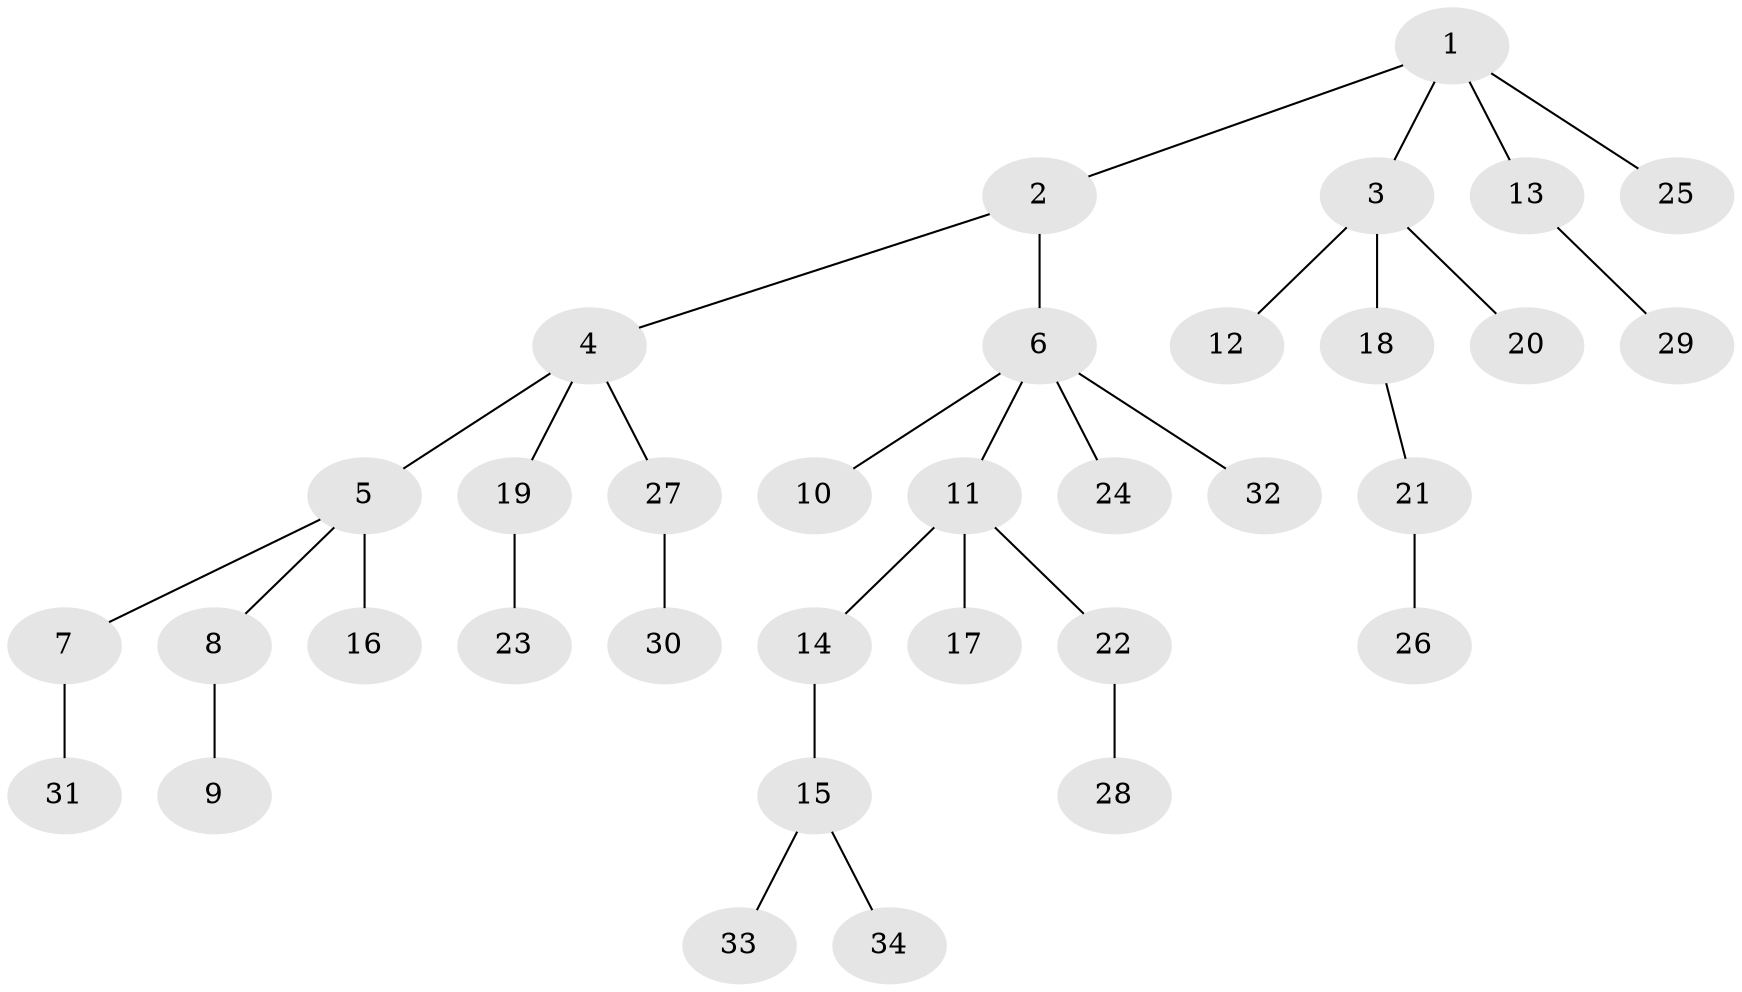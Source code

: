 // original degree distribution, {5: 0.05357142857142857, 4: 0.05357142857142857, 1: 0.5, 6: 0.017857142857142856, 3: 0.125, 2: 0.25}
// Generated by graph-tools (version 1.1) at 2025/51/03/04/25 22:51:39]
// undirected, 34 vertices, 33 edges
graph export_dot {
  node [color=gray90,style=filled];
  1;
  2;
  3;
  4;
  5;
  6;
  7;
  8;
  9;
  10;
  11;
  12;
  13;
  14;
  15;
  16;
  17;
  18;
  19;
  20;
  21;
  22;
  23;
  24;
  25;
  26;
  27;
  28;
  29;
  30;
  31;
  32;
  33;
  34;
  1 -- 2 [weight=1.0];
  1 -- 3 [weight=1.0];
  1 -- 13 [weight=1.0];
  1 -- 25 [weight=1.0];
  2 -- 4 [weight=1.0];
  2 -- 6 [weight=1.0];
  3 -- 12 [weight=1.0];
  3 -- 18 [weight=1.0];
  3 -- 20 [weight=1.0];
  4 -- 5 [weight=1.0];
  4 -- 19 [weight=1.0];
  4 -- 27 [weight=1.0];
  5 -- 7 [weight=1.0];
  5 -- 8 [weight=1.0];
  5 -- 16 [weight=2.0];
  6 -- 10 [weight=1.0];
  6 -- 11 [weight=1.0];
  6 -- 24 [weight=1.0];
  6 -- 32 [weight=1.0];
  7 -- 31 [weight=1.0];
  8 -- 9 [weight=1.0];
  11 -- 14 [weight=1.0];
  11 -- 17 [weight=1.0];
  11 -- 22 [weight=1.0];
  13 -- 29 [weight=1.0];
  14 -- 15 [weight=1.0];
  15 -- 33 [weight=1.0];
  15 -- 34 [weight=1.0];
  18 -- 21 [weight=1.0];
  19 -- 23 [weight=1.0];
  21 -- 26 [weight=1.0];
  22 -- 28 [weight=1.0];
  27 -- 30 [weight=1.0];
}
